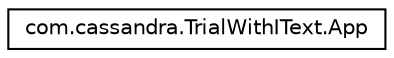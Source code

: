 digraph "Graphical Class Hierarchy"
{
 // LATEX_PDF_SIZE
  edge [fontname="Helvetica",fontsize="10",labelfontname="Helvetica",labelfontsize="10"];
  node [fontname="Helvetica",fontsize="10",shape=record];
  rankdir="LR";
  Node0 [label="com.cassandra.TrialWithIText.App",height=0.2,width=0.4,color="black", fillcolor="white", style="filled",URL="$db/da5/classcom_1_1cassandra_1_1_trial_with_i_text_1_1_app.html",tooltip=" "];
}
